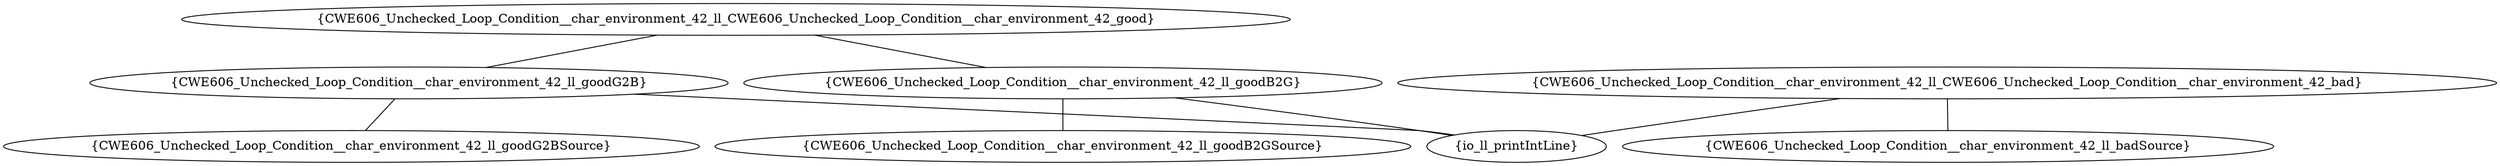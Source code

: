 graph "cg graph" {
CWE606_Unchecked_Loop_Condition__char_environment_42_ll_goodB2G [label="{CWE606_Unchecked_Loop_Condition__char_environment_42_ll_goodB2G}"];
CWE606_Unchecked_Loop_Condition__char_environment_42_ll_goodB2GSource [label="{CWE606_Unchecked_Loop_Condition__char_environment_42_ll_goodB2GSource}"];
io_ll_printIntLine [label="{io_ll_printIntLine}"];
CWE606_Unchecked_Loop_Condition__char_environment_42_ll_CWE606_Unchecked_Loop_Condition__char_environment_42_good [label="{CWE606_Unchecked_Loop_Condition__char_environment_42_ll_CWE606_Unchecked_Loop_Condition__char_environment_42_good}"];
CWE606_Unchecked_Loop_Condition__char_environment_42_ll_goodG2B [label="{CWE606_Unchecked_Loop_Condition__char_environment_42_ll_goodG2B}"];
CWE606_Unchecked_Loop_Condition__char_environment_42_ll_CWE606_Unchecked_Loop_Condition__char_environment_42_bad [label="{CWE606_Unchecked_Loop_Condition__char_environment_42_ll_CWE606_Unchecked_Loop_Condition__char_environment_42_bad}"];
CWE606_Unchecked_Loop_Condition__char_environment_42_ll_badSource [label="{CWE606_Unchecked_Loop_Condition__char_environment_42_ll_badSource}"];
CWE606_Unchecked_Loop_Condition__char_environment_42_ll_goodG2BSource [label="{CWE606_Unchecked_Loop_Condition__char_environment_42_ll_goodG2BSource}"];
CWE606_Unchecked_Loop_Condition__char_environment_42_ll_goodB2G -- CWE606_Unchecked_Loop_Condition__char_environment_42_ll_goodB2GSource;
CWE606_Unchecked_Loop_Condition__char_environment_42_ll_goodB2G -- io_ll_printIntLine;
CWE606_Unchecked_Loop_Condition__char_environment_42_ll_CWE606_Unchecked_Loop_Condition__char_environment_42_good -- CWE606_Unchecked_Loop_Condition__char_environment_42_ll_goodB2G;
CWE606_Unchecked_Loop_Condition__char_environment_42_ll_CWE606_Unchecked_Loop_Condition__char_environment_42_good -- CWE606_Unchecked_Loop_Condition__char_environment_42_ll_goodG2B;
CWE606_Unchecked_Loop_Condition__char_environment_42_ll_CWE606_Unchecked_Loop_Condition__char_environment_42_bad -- CWE606_Unchecked_Loop_Condition__char_environment_42_ll_badSource;
CWE606_Unchecked_Loop_Condition__char_environment_42_ll_CWE606_Unchecked_Loop_Condition__char_environment_42_bad -- io_ll_printIntLine;
CWE606_Unchecked_Loop_Condition__char_environment_42_ll_goodG2B -- CWE606_Unchecked_Loop_Condition__char_environment_42_ll_goodG2BSource;
CWE606_Unchecked_Loop_Condition__char_environment_42_ll_goodG2B -- io_ll_printIntLine;
}
